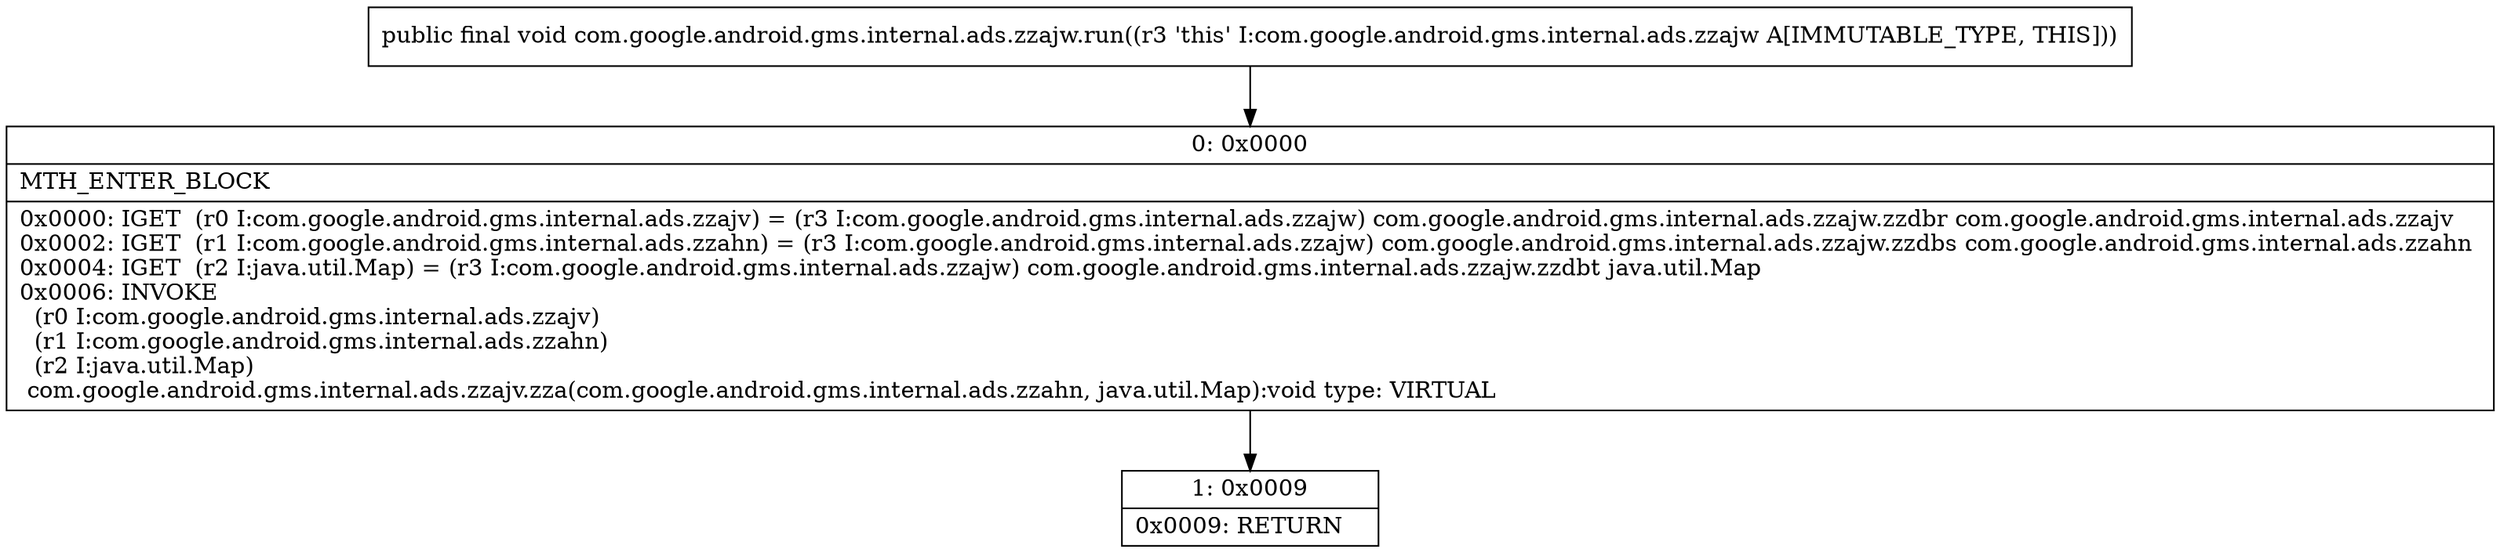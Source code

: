 digraph "CFG forcom.google.android.gms.internal.ads.zzajw.run()V" {
Node_0 [shape=record,label="{0\:\ 0x0000|MTH_ENTER_BLOCK\l|0x0000: IGET  (r0 I:com.google.android.gms.internal.ads.zzajv) = (r3 I:com.google.android.gms.internal.ads.zzajw) com.google.android.gms.internal.ads.zzajw.zzdbr com.google.android.gms.internal.ads.zzajv \l0x0002: IGET  (r1 I:com.google.android.gms.internal.ads.zzahn) = (r3 I:com.google.android.gms.internal.ads.zzajw) com.google.android.gms.internal.ads.zzajw.zzdbs com.google.android.gms.internal.ads.zzahn \l0x0004: IGET  (r2 I:java.util.Map) = (r3 I:com.google.android.gms.internal.ads.zzajw) com.google.android.gms.internal.ads.zzajw.zzdbt java.util.Map \l0x0006: INVOKE  \l  (r0 I:com.google.android.gms.internal.ads.zzajv)\l  (r1 I:com.google.android.gms.internal.ads.zzahn)\l  (r2 I:java.util.Map)\l com.google.android.gms.internal.ads.zzajv.zza(com.google.android.gms.internal.ads.zzahn, java.util.Map):void type: VIRTUAL \l}"];
Node_1 [shape=record,label="{1\:\ 0x0009|0x0009: RETURN   \l}"];
MethodNode[shape=record,label="{public final void com.google.android.gms.internal.ads.zzajw.run((r3 'this' I:com.google.android.gms.internal.ads.zzajw A[IMMUTABLE_TYPE, THIS])) }"];
MethodNode -> Node_0;
Node_0 -> Node_1;
}

